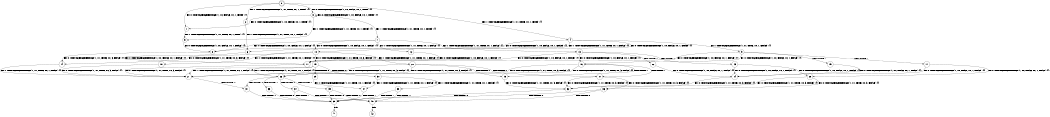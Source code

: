 digraph BCG {
size = "7, 10.5";
center = TRUE;
node [shape = circle];
0 [peripheries = 2];
0 -> 1 [label = "EX !0 !ATOMIC_EXCH_BRANCH (1, +0, FALSE, +0, 1, TRUE) !{}"];
0 -> 2 [label = "EX !1 !ATOMIC_EXCH_BRANCH (1, +1, TRUE, +0, 1, TRUE) !{}"];
0 -> 3 [label = "EX !0 !ATOMIC_EXCH_BRANCH (1, +0, FALSE, +0, 1, TRUE) !{}"];
0 -> 4 [label = "EX !1 !ATOMIC_EXCH_BRANCH (1, +1, TRUE, +0, 1, TRUE) !{}"];
1 -> 5 [label = "EX !1 !ATOMIC_EXCH_BRANCH (1, +1, TRUE, +0, 1, TRUE) !{}"];
2 -> 6 [label = "EX !1 !ATOMIC_EXCH_BRANCH (1, +1, TRUE, +0, 1, FALSE) !{}"];
3 -> 1 [label = "EX !0 !ATOMIC_EXCH_BRANCH (1, +0, FALSE, +0, 1, TRUE) !{}"];
3 -> 5 [label = "EX !1 !ATOMIC_EXCH_BRANCH (1, +1, TRUE, +0, 1, TRUE) !{}"];
3 -> 3 [label = "EX !0 !ATOMIC_EXCH_BRANCH (1, +0, FALSE, +0, 1, TRUE) !{}"];
3 -> 7 [label = "EX !1 !ATOMIC_EXCH_BRANCH (1, +1, TRUE, +0, 1, TRUE) !{}"];
4 -> 6 [label = "EX !1 !ATOMIC_EXCH_BRANCH (1, +1, TRUE, +0, 1, FALSE) !{}"];
4 -> 8 [label = "EX !0 !ATOMIC_EXCH_BRANCH (1, +0, FALSE, +0, 1, FALSE) !{}"];
4 -> 9 [label = "EX !1 !ATOMIC_EXCH_BRANCH (1, +1, TRUE, +0, 1, FALSE) !{}"];
4 -> 10 [label = "EX !0 !ATOMIC_EXCH_BRANCH (1, +0, FALSE, +0, 1, FALSE) !{}"];
5 -> 8 [label = "EX !0 !ATOMIC_EXCH_BRANCH (1, +0, FALSE, +0, 1, FALSE) !{}"];
6 -> 11 [label = "EX !0 !ATOMIC_EXCH_BRANCH (1, +0, FALSE, +0, 1, FALSE) !{}"];
7 -> 8 [label = "EX !0 !ATOMIC_EXCH_BRANCH (1, +0, FALSE, +0, 1, FALSE) !{}"];
7 -> 12 [label = "EX !1 !ATOMIC_EXCH_BRANCH (1, +1, TRUE, +0, 1, FALSE) !{}"];
7 -> 10 [label = "EX !0 !ATOMIC_EXCH_BRANCH (1, +0, FALSE, +0, 1, FALSE) !{}"];
7 -> 13 [label = "EX !1 !ATOMIC_EXCH_BRANCH (1, +1, TRUE, +0, 1, FALSE) !{}"];
8 -> 14 [label = "EX !0 !ATOMIC_EXCH_BRANCH (1, +1, TRUE, +0, 3, FALSE) !{}"];
9 -> 11 [label = "EX !0 !ATOMIC_EXCH_BRANCH (1, +0, FALSE, +0, 1, FALSE) !{}"];
9 -> 15 [label = "TERMINATE !1"];
9 -> 16 [label = "EX !0 !ATOMIC_EXCH_BRANCH (1, +0, FALSE, +0, 1, FALSE) !{}"];
9 -> 17 [label = "TERMINATE !1"];
10 -> 14 [label = "EX !0 !ATOMIC_EXCH_BRANCH (1, +1, TRUE, +0, 3, FALSE) !{}"];
10 -> 18 [label = "EX !1 !ATOMIC_EXCH_BRANCH (1, +1, TRUE, +0, 1, FALSE) !{}"];
10 -> 19 [label = "EX !0 !ATOMIC_EXCH_BRANCH (1, +1, TRUE, +0, 3, FALSE) !{}"];
10 -> 20 [label = "EX !1 !ATOMIC_EXCH_BRANCH (1, +1, TRUE, +0, 1, FALSE) !{}"];
11 -> 21 [label = "EX !0 !ATOMIC_EXCH_BRANCH (1, +1, TRUE, +0, 3, FALSE) !{}"];
12 -> 11 [label = "EX !0 !ATOMIC_EXCH_BRANCH (1, +0, FALSE, +0, 1, FALSE) !{}"];
13 -> 11 [label = "EX !0 !ATOMIC_EXCH_BRANCH (1, +0, FALSE, +0, 1, FALSE) !{}"];
13 -> 22 [label = "TERMINATE !1"];
13 -> 16 [label = "EX !0 !ATOMIC_EXCH_BRANCH (1, +0, FALSE, +0, 1, FALSE) !{}"];
13 -> 23 [label = "TERMINATE !1"];
14 -> 21 [label = "EX !1 !ATOMIC_EXCH_BRANCH (1, +1, TRUE, +0, 1, FALSE) !{}"];
15 -> 24 [label = "EX !0 !ATOMIC_EXCH_BRANCH (1, +0, FALSE, +0, 1, FALSE) !{}"];
16 -> 21 [label = "EX !0 !ATOMIC_EXCH_BRANCH (1, +1, TRUE, +0, 3, FALSE) !{}"];
16 -> 25 [label = "TERMINATE !1"];
16 -> 26 [label = "EX !0 !ATOMIC_EXCH_BRANCH (1, +1, TRUE, +0, 3, FALSE) !{}"];
16 -> 27 [label = "TERMINATE !1"];
17 -> 24 [label = "EX !0 !ATOMIC_EXCH_BRANCH (1, +0, FALSE, +0, 1, FALSE) !{}"];
17 -> 28 [label = "EX !0 !ATOMIC_EXCH_BRANCH (1, +0, FALSE, +0, 1, FALSE) !{}"];
18 -> 21 [label = "EX !0 !ATOMIC_EXCH_BRANCH (1, +1, TRUE, +0, 3, FALSE) !{}"];
19 -> 21 [label = "EX !1 !ATOMIC_EXCH_BRANCH (1, +1, TRUE, +0, 1, FALSE) !{}"];
19 -> 29 [label = "TERMINATE !0"];
19 -> 26 [label = "EX !1 !ATOMIC_EXCH_BRANCH (1, +1, TRUE, +0, 1, FALSE) !{}"];
19 -> 30 [label = "TERMINATE !0"];
20 -> 21 [label = "EX !0 !ATOMIC_EXCH_BRANCH (1, +1, TRUE, +0, 3, FALSE) !{}"];
20 -> 25 [label = "TERMINATE !1"];
20 -> 26 [label = "EX !0 !ATOMIC_EXCH_BRANCH (1, +1, TRUE, +0, 3, FALSE) !{}"];
20 -> 27 [label = "TERMINATE !1"];
21 -> 31 [label = "TERMINATE !0"];
22 -> 24 [label = "EX !0 !ATOMIC_EXCH_BRANCH (1, +0, FALSE, +0, 1, FALSE) !{}"];
23 -> 24 [label = "EX !0 !ATOMIC_EXCH_BRANCH (1, +0, FALSE, +0, 1, FALSE) !{}"];
23 -> 28 [label = "EX !0 !ATOMIC_EXCH_BRANCH (1, +0, FALSE, +0, 1, FALSE) !{}"];
24 -> 32 [label = "EX !0 !ATOMIC_EXCH_BRANCH (1, +1, TRUE, +0, 3, FALSE) !{}"];
25 -> 32 [label = "EX !0 !ATOMIC_EXCH_BRANCH (1, +1, TRUE, +0, 3, FALSE) !{}"];
26 -> 31 [label = "TERMINATE !0"];
26 -> 33 [label = "TERMINATE !1"];
26 -> 34 [label = "TERMINATE !0"];
26 -> 35 [label = "TERMINATE !1"];
27 -> 32 [label = "EX !0 !ATOMIC_EXCH_BRANCH (1, +1, TRUE, +0, 3, FALSE) !{}"];
27 -> 36 [label = "EX !0 !ATOMIC_EXCH_BRANCH (1, +1, TRUE, +0, 3, FALSE) !{}"];
28 -> 32 [label = "EX !0 !ATOMIC_EXCH_BRANCH (1, +1, TRUE, +0, 3, FALSE) !{}"];
28 -> 36 [label = "EX !0 !ATOMIC_EXCH_BRANCH (1, +1, TRUE, +0, 3, FALSE) !{}"];
29 -> 37 [label = "EX !1 !ATOMIC_EXCH_BRANCH (1, +1, TRUE, +0, 1, FALSE) !{}"];
30 -> 37 [label = "EX !1 !ATOMIC_EXCH_BRANCH (1, +1, TRUE, +0, 1, FALSE) !{}"];
30 -> 38 [label = "EX !1 !ATOMIC_EXCH_BRANCH (1, +1, TRUE, +0, 1, FALSE) !{}"];
31 -> 39 [label = "TERMINATE !1"];
32 -> 39 [label = "TERMINATE !0"];
33 -> 39 [label = "TERMINATE !0"];
34 -> 39 [label = "TERMINATE !1"];
34 -> 40 [label = "TERMINATE !1"];
35 -> 39 [label = "TERMINATE !0"];
35 -> 40 [label = "TERMINATE !0"];
36 -> 39 [label = "TERMINATE !0"];
36 -> 40 [label = "TERMINATE !0"];
37 -> 39 [label = "TERMINATE !1"];
38 -> 39 [label = "TERMINATE !1"];
38 -> 40 [label = "TERMINATE !1"];
39 -> 41 [label = "exit"];
40 -> 42 [label = "exit"];
}
